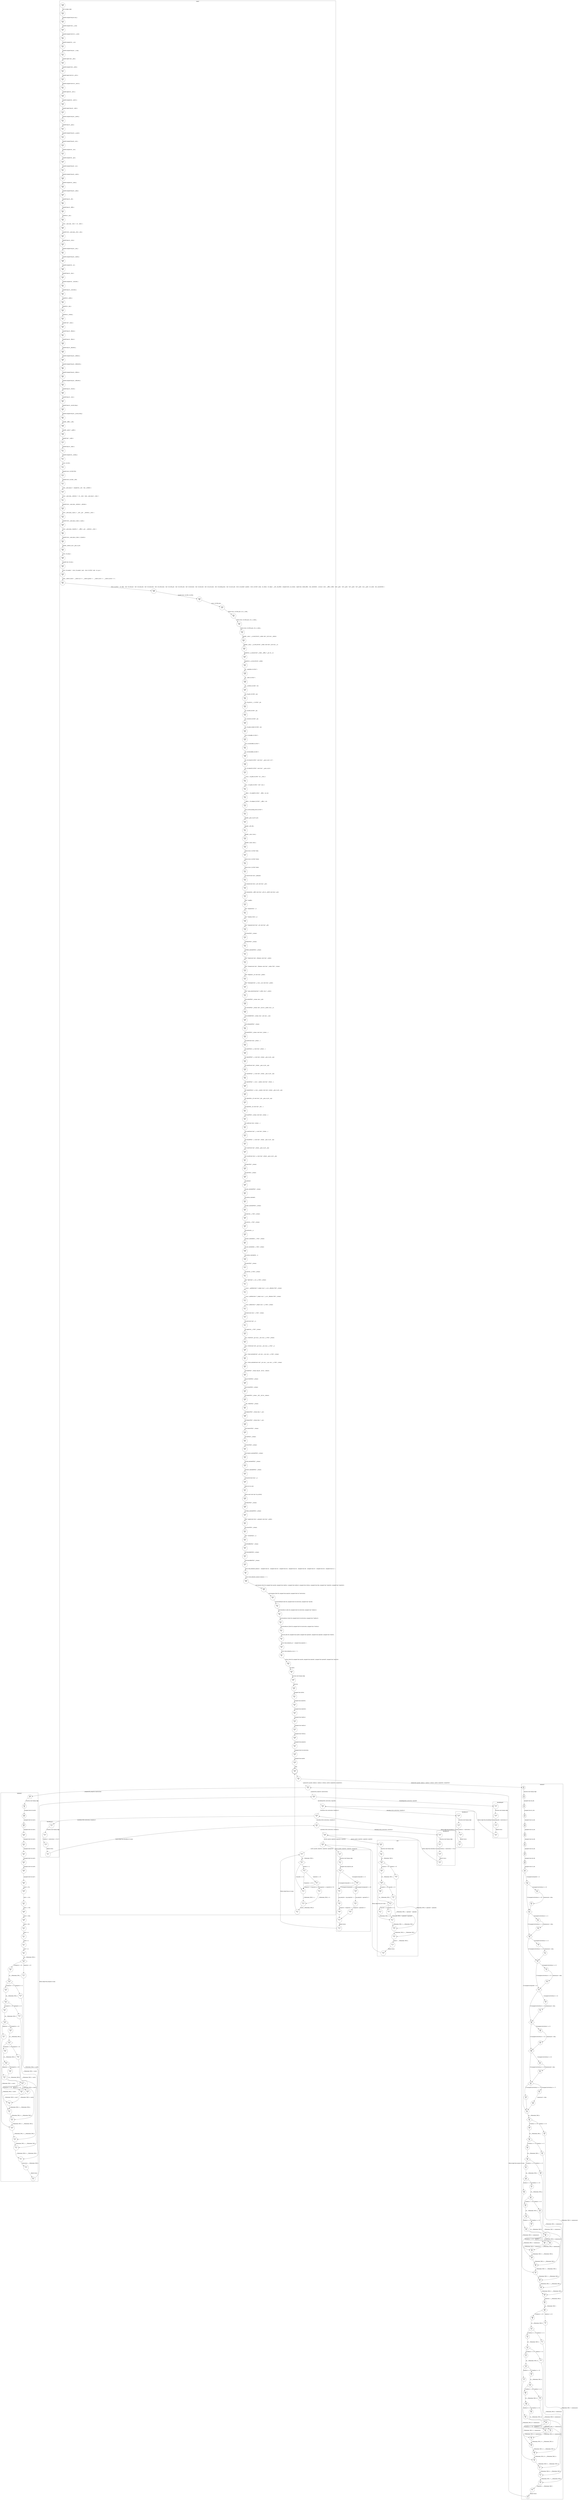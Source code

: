 digraph CFA {
188 [shape="circle" label="N188\n230"]
218 [shape="circle" label="N218\n229"]
219 [shape="circle" label="N219\n228"]
220 [shape="circle" label="N220\n227"]
221 [shape="circle" label="N221\n226"]
222 [shape="circle" label="N222\n225"]
223 [shape="circle" label="N223\n224"]
224 [shape="circle" label="N224\n223"]
225 [shape="circle" label="N225\n222"]
226 [shape="circle" label="N226\n221"]
227 [shape="circle" label="N227\n220"]
228 [shape="circle" label="N228\n219"]
229 [shape="circle" label="N229\n218"]
230 [shape="circle" label="N230\n217"]
231 [shape="circle" label="N231\n216"]
232 [shape="circle" label="N232\n215"]
233 [shape="circle" label="N233\n214"]
234 [shape="circle" label="N234\n213"]
235 [shape="circle" label="N235\n212"]
236 [shape="circle" label="N236\n211"]
237 [shape="circle" label="N237\n210"]
238 [shape="circle" label="N238\n209"]
239 [shape="circle" label="N239\n208"]
240 [shape="circle" label="N240\n207"]
241 [shape="circle" label="N241\n206"]
242 [shape="circle" label="N242\n205"]
243 [shape="circle" label="N243\n204"]
244 [shape="circle" label="N244\n203"]
245 [shape="circle" label="N245\n202"]
246 [shape="circle" label="N246\n201"]
247 [shape="circle" label="N247\n200"]
248 [shape="circle" label="N248\n199"]
249 [shape="circle" label="N249\n198"]
250 [shape="circle" label="N250\n197"]
251 [shape="circle" label="N251\n196"]
252 [shape="circle" label="N252\n195"]
253 [shape="circle" label="N253\n194"]
254 [shape="circle" label="N254\n193"]
255 [shape="circle" label="N255\n192"]
256 [shape="circle" label="N256\n191"]
257 [shape="circle" label="N257\n190"]
258 [shape="circle" label="N258\n189"]
259 [shape="circle" label="N259\n188"]
260 [shape="circle" label="N260\n187"]
261 [shape="circle" label="N261\n186"]
262 [shape="circle" label="N262\n185"]
263 [shape="circle" label="N263\n184"]
264 [shape="circle" label="N264\n183"]
265 [shape="circle" label="N265\n182"]
266 [shape="circle" label="N266\n181"]
267 [shape="circle" label="N267\n180"]
268 [shape="circle" label="N268\n179"]
269 [shape="circle" label="N269\n178"]
270 [shape="circle" label="N270\n177"]
271 [shape="circle" label="N271\n176"]
272 [shape="circle" label="N272\n175"]
273 [shape="circle" label="N273\n174"]
274 [shape="circle" label="N274\n173"]
275 [shape="circle" label="N275\n172"]
276 [shape="circle" label="N276\n171"]
277 [shape="circle" label="N277\n170"]
278 [shape="circle" label="N278\n169"]
279 [shape="circle" label="N279\n168"]
280 [shape="circle" label="N280\n167"]
281 [shape="circle" label="N281\n166"]
282 [shape="circle" label="N282\n165"]
283 [shape="circle" label="N283\n164"]
284 [shape="circle" label="N284\n163"]
285 [shape="circle" label="N285\n162"]
286 [shape="circle" label="N286\n161"]
287 [shape="circle" label="N287\n160"]
288 [shape="circle" label="N288\n159"]
289 [shape="circle" label="N289\n158"]
290 [shape="circle" label="N290\n157"]
291 [shape="circle" label="N291\n156"]
292 [shape="circle" label="N292\n155"]
293 [shape="circle" label="N293\n154"]
294 [shape="circle" label="N294\n153"]
295 [shape="circle" label="N295\n152"]
296 [shape="circle" label="N296\n151"]
297 [shape="circle" label="N297\n150"]
298 [shape="circle" label="N298\n149"]
299 [shape="circle" label="N299\n148"]
300 [shape="circle" label="N300\n147"]
301 [shape="circle" label="N301\n146"]
302 [shape="circle" label="N302\n145"]
303 [shape="circle" label="N303\n144"]
304 [shape="circle" label="N304\n143"]
305 [shape="circle" label="N305\n142"]
306 [shape="circle" label="N306\n141"]
307 [shape="circle" label="N307\n140"]
308 [shape="circle" label="N308\n139"]
309 [shape="circle" label="N309\n138"]
310 [shape="circle" label="N310\n137"]
311 [shape="circle" label="N311\n136"]
312 [shape="circle" label="N312\n135"]
313 [shape="circle" label="N313\n134"]
314 [shape="circle" label="N314\n133"]
315 [shape="circle" label="N315\n132"]
316 [shape="circle" label="N316\n131"]
317 [shape="circle" label="N317\n130"]
318 [shape="circle" label="N318\n129"]
319 [shape="circle" label="N319\n128"]
320 [shape="circle" label="N320\n127"]
321 [shape="circle" label="N321\n126"]
322 [shape="circle" label="N322\n125"]
323 [shape="circle" label="N323\n124"]
324 [shape="circle" label="N324\n123"]
325 [shape="circle" label="N325\n122"]
326 [shape="circle" label="N326\n121"]
327 [shape="circle" label="N327\n120"]
328 [shape="circle" label="N328\n119"]
329 [shape="circle" label="N329\n118"]
330 [shape="circle" label="N330\n117"]
331 [shape="circle" label="N331\n116"]
332 [shape="circle" label="N332\n115"]
333 [shape="circle" label="N333\n114"]
334 [shape="circle" label="N334\n113"]
335 [shape="circle" label="N335\n112"]
336 [shape="circle" label="N336\n111"]
337 [shape="circle" label="N337\n110"]
338 [shape="circle" label="N338\n109"]
339 [shape="circle" label="N339\n108"]
340 [shape="circle" label="N340\n107"]
341 [shape="circle" label="N341\n106"]
342 [shape="circle" label="N342\n105"]
343 [shape="circle" label="N343\n104"]
344 [shape="circle" label="N344\n103"]
345 [shape="circle" label="N345\n102"]
346 [shape="circle" label="N346\n101"]
347 [shape="circle" label="N347\n100"]
348 [shape="circle" label="N348\n99"]
349 [shape="circle" label="N349\n98"]
350 [shape="circle" label="N350\n97"]
351 [shape="circle" label="N351\n96"]
352 [shape="circle" label="N352\n95"]
353 [shape="circle" label="N353\n94"]
354 [shape="circle" label="N354\n93"]
355 [shape="circle" label="N355\n92"]
356 [shape="circle" label="N356\n91"]
357 [shape="circle" label="N357\n90"]
358 [shape="circle" label="N358\n89"]
359 [shape="circle" label="N359\n88"]
360 [shape="circle" label="N360\n87"]
361 [shape="circle" label="N361\n86"]
362 [shape="circle" label="N362\n85"]
363 [shape="circle" label="N363\n84"]
364 [shape="circle" label="N364\n83"]
365 [shape="circle" label="N365\n82"]
366 [shape="circle" label="N366\n81"]
367 [shape="circle" label="N367\n80"]
368 [shape="circle" label="N368\n79"]
369 [shape="circle" label="N369\n78"]
370 [shape="circle" label="N370\n77"]
371 [shape="circle" label="N371\n76"]
372 [shape="circle" label="N372\n75"]
373 [shape="circle" label="N373\n74"]
374 [shape="circle" label="N374\n73"]
375 [shape="circle" label="N375\n72"]
376 [shape="circle" label="N376\n71"]
377 [shape="circle" label="N377\n70"]
378 [shape="circle" label="N378\n69"]
379 [shape="circle" label="N379\n68"]
380 [shape="circle" label="N380\n67"]
381 [shape="circle" label="N381\n66"]
382 [shape="circle" label="N382\n65"]
383 [shape="circle" label="N383\n64"]
384 [shape="circle" label="N384\n63"]
385 [shape="circle" label="N385\n62"]
386 [shape="circle" label="N386\n61"]
387 [shape="circle" label="N387\n60"]
388 [shape="circle" label="N388\n59"]
389 [shape="circle" label="N389\n58"]
390 [shape="circle" label="N390\n57"]
391 [shape="circle" label="N391\n56"]
392 [shape="circle" label="N392\n55"]
393 [shape="circle" label="N393\n54"]
394 [shape="circle" label="N394\n53"]
395 [shape="circle" label="N395\n52"]
396 [shape="circle" label="N396\n51"]
397 [shape="circle" label="N397\n50"]
398 [shape="circle" label="N398\n49"]
399 [shape="circle" label="N399\n48"]
400 [shape="circle" label="N400\n47"]
401 [shape="circle" label="N401\n46"]
402 [shape="circle" label="N402\n45"]
403 [shape="circle" label="N403\n44"]
404 [shape="circle" label="N404\n43"]
405 [shape="circle" label="N405\n42"]
406 [shape="circle" label="N406\n41"]
407 [shape="circle" label="N407\n40"]
408 [shape="circle" label="N408\n39"]
409 [shape="circle" label="N409\n38"]
410 [shape="circle" label="N410\n37"]
411 [shape="circle" label="N411\n36"]
412 [shape="circle" label="N412\n35"]
413 [shape="circle" label="N413\n34"]
414 [shape="circle" label="N414\n33"]
415 [shape="circle" label="N415\n32"]
416 [shape="circle" label="N416\n31"]
417 [shape="circle" label="N417\n30"]
418 [shape="circle" label="N418\n29"]
419 [shape="circle" label="N419\n28"]
189 [shape="circle" label="N189\n27"]
190 [shape="circle" label="N190\n26"]
191 [shape="circle" label="N191\n25"]
192 [shape="circle" label="N192\n24"]
193 [shape="circle" label="N193\n23"]
194 [shape="circle" label="N194\n22"]
195 [shape="circle" label="N195\n21"]
196 [shape="circle" label="N196\n20"]
197 [shape="circle" label="N197\n19"]
198 [shape="circle" label="N198\n18"]
199 [shape="circle" label="N199\n17"]
200 [shape="doublecircle" label="N200\n16"]
201 [shape="circle" label="N201\n15"]
1 [shape="circle" label="N1\n94"]
2 [shape="circle" label="N2\n93"]
3 [shape="circle" label="N3\n92"]
4 [shape="circle" label="N4\n91"]
5 [shape="circle" label="N5\n90"]
6 [shape="circle" label="N6\n89"]
7 [shape="circle" label="N7\n88"]
8 [shape="circle" label="N8\n87"]
9 [shape="circle" label="N9\n86"]
10 [shape="diamond" label="N10\n85"]
11 [shape="circle" label="N11\n59"]
37 [shape="diamond" label="N37\n58"]
39 [shape="circle" label="N39\n57"]
41 [shape="diamond" label="N41\n56"]
43 [shape="circle" label="N43\n55"]
45 [shape="diamond" label="N45\n54"]
47 [shape="circle" label="N47\n53"]
49 [shape="diamond" label="N49\n52"]
51 [shape="circle" label="N51\n51"]
53 [shape="diamond" label="N53\n50"]
55 [shape="circle" label="N55\n49"]
57 [shape="diamond" label="N57\n48"]
59 [shape="circle" label="N59\n47"]
61 [shape="diamond" label="N61\n46"]
63 [shape="circle" label="N63\n45"]
64 [shape="circle" label="N64\n43"]
60 [shape="circle" label="N60\n41"]
56 [shape="circle" label="N56\n39"]
52 [shape="circle" label="N52\n37"]
48 [shape="circle" label="N48\n35"]
44 [shape="circle" label="N44\n33"]
40 [shape="circle" label="N40\n31"]
65 [shape="circle" label="N65\n30"]
66 [shape="diamond" label="N66\n29"]
68 [shape="circle" label="N68\n28"]
70 [shape="diamond" label="N70\n27"]
72 [shape="circle" label="N72\n26"]
74 [shape="diamond" label="N74\n25"]
76 [shape="circle" label="N76\n24"]
78 [shape="diamond" label="N78\n23"]
80 [shape="circle" label="N80\n22"]
82 [shape="diamond" label="N82\n21"]
84 [shape="circle" label="N84\n20"]
86 [shape="diamond" label="N86\n19"]
88 [shape="circle" label="N88\n18"]
90 [shape="diamond" label="N90\n17"]
92 [shape="circle" label="N92\n16"]
93 [shape="circle" label="N93\n14"]
89 [shape="circle" label="N89\n12"]
85 [shape="circle" label="N85\n10"]
81 [shape="circle" label="N81\n8"]
77 [shape="circle" label="N77\n6"]
73 [shape="circle" label="N73\n4"]
69 [shape="circle" label="N69\n2"]
94 [shape="circle" label="N94\n1"]
0 [shape="circle" label="N0\n0"]
203 [shape="circle" label="N203\n14"]
96 [shape="circle" label="N96\n47"]
97 [shape="circle" label="N97\n46"]
98 [shape="circle" label="N98\n45"]
99 [shape="circle" label="N99\n44"]
100 [shape="circle" label="N100\n43"]
101 [shape="circle" label="N101\n42"]
102 [shape="circle" label="N102\n41"]
103 [shape="circle" label="N103\n40"]
104 [shape="circle" label="N104\n39"]
105 [shape="circle" label="N105\n38"]
106 [shape="circle" label="N106\n37"]
107 [shape="circle" label="N107\n36"]
108 [shape="circle" label="N108\n35"]
109 [shape="circle" label="N109\n34"]
110 [shape="circle" label="N110\n33"]
111 [shape="circle" label="N111\n32"]
112 [shape="circle" label="N112\n31"]
113 [shape="circle" label="N113\n30"]
114 [shape="diamond" label="N114\n29"]
116 [shape="circle" label="N116\n28"]
118 [shape="diamond" label="N118\n27"]
120 [shape="circle" label="N120\n26"]
122 [shape="diamond" label="N122\n25"]
124 [shape="circle" label="N124\n24"]
126 [shape="diamond" label="N126\n23"]
128 [shape="circle" label="N128\n22"]
130 [shape="diamond" label="N130\n21"]
132 [shape="circle" label="N132\n20"]
134 [shape="diamond" label="N134\n19"]
136 [shape="circle" label="N136\n18"]
138 [shape="diamond" label="N138\n17"]
140 [shape="circle" label="N140\n16"]
141 [shape="circle" label="N141\n14"]
137 [shape="circle" label="N137\n12"]
133 [shape="circle" label="N133\n10"]
129 [shape="circle" label="N129\n8"]
125 [shape="circle" label="N125\n6"]
121 [shape="circle" label="N121\n4"]
117 [shape="circle" label="N117\n2"]
142 [shape="circle" label="N142\n1"]
95 [shape="circle" label="N95\n0"]
204 [shape="circle" label="N204\n13"]
144 [shape="circle" label="N144\n3"]
145 [shape="circle" label="N145\n2"]
146 [shape="circle" label="N146\n1"]
143 [shape="circle" label="N143\n0"]
205 [shape="circle" label="N205\n12"]
148 [shape="circle" label="N148\n3"]
149 [shape="circle" label="N149\n2"]
150 [shape="circle" label="N150\n1"]
147 [shape="circle" label="N147\n0"]
206 [shape="circle" label="N206\n11"]
152 [shape="circle" label="N152\n3"]
153 [shape="circle" label="N153\n2"]
154 [shape="circle" label="N154\n1"]
151 [shape="circle" label="N151\n0"]
207 [shape="circle" label="N207\n10"]
156 [shape="circle" label="N156\n3"]
157 [shape="circle" label="N157\n2"]
158 [shape="circle" label="N158\n1"]
155 [shape="circle" label="N155\n0"]
208 [shape="circle" label="N208\n9"]
160 [shape="circle" label="N160\n15"]
161 [shape="circle" label="N161\n14"]
162 [shape="diamond" label="N162\n13"]
164 [shape="circle" label="N164\n12"]
166 [shape="diamond" label="N166\n11"]
168 [shape="circle" label="N168\n10"]
170 [shape="diamond" label="N170\n9"]
172 [shape="circle" label="N172\n8"]
173 [shape="circle" label="N173\n6"]
169 [shape="circle" label="N169\n4"]
165 [shape="circle" label="N165\n2"]
174 [shape="circle" label="N174\n1"]
159 [shape="circle" label="N159\n0"]
209 [shape="circle" label="N209\n8"]
176 [shape="circle" label="N176\n11"]
177 [shape="circle" label="N177\n10"]
178 [shape="diamond" label="N178\n9"]
181 [shape="circle" label="N181\n7"]
185 [shape="circle" label="N185\n6"]
186 [shape="circle" label="N186\n5"]
179 [shape="circle" label="N179\n1"]
175 [shape="circle" label="N175\n0"]
210 [shape="circle" label="N210\n7"]
211 [shape="diamond" label="N211\n6"]
213 [shape="circle" label="N213\n2"]
216 [shape="circle" label="N216\n1"]
217 [shape="circle" label="N217\n0"]
215 [shape="diamond" label="N215\n5"]
212 [shape="diamond" label="N212\n4"]
214 [shape="circle" label="N214\n3"]
182 [shape="diamond" label="N182\n8"]
180 [shape="circle" label="N180\n4"]
183 [shape="circle" label="N183\n3"]
184 [shape="circle" label="N184\n2"]
171 [shape="circle" label="N171\n7"]
167 [shape="circle" label="N167\n5"]
163 [shape="circle" label="N163\n3"]
139 [shape="circle" label="N139\n15"]
135 [shape="circle" label="N135\n13"]
131 [shape="circle" label="N131\n11"]
127 [shape="circle" label="N127\n9"]
123 [shape="circle" label="N123\n7"]
119 [shape="circle" label="N119\n5"]
115 [shape="circle" label="N115\n3"]
91 [shape="circle" label="N91\n15"]
87 [shape="circle" label="N87\n13"]
83 [shape="circle" label="N83\n11"]
79 [shape="circle" label="N79\n9"]
75 [shape="circle" label="N75\n7"]
71 [shape="circle" label="N71\n5"]
67 [shape="circle" label="N67\n3"]
62 [shape="circle" label="N62\n44"]
58 [shape="circle" label="N58\n42"]
54 [shape="circle" label="N54\n40"]
50 [shape="circle" label="N50\n38"]
46 [shape="circle" label="N46\n36"]
42 [shape="circle" label="N42\n34"]
38 [shape="circle" label="N38\n32"]
12 [shape="diamond" label="N12\n84"]
13 [shape="diamond" label="N13\n81"]
16 [shape="diamond" label="N16\n78"]
19 [shape="diamond" label="N19\n75"]
22 [shape="diamond" label="N22\n72"]
25 [shape="diamond" label="N25\n69"]
28 [shape="diamond" label="N28\n66"]
31 [shape="diamond" label="N31\n63"]
34 [shape="circle" label="N34\n62"]
35 [shape="circle" label="N35\n61"]
36 [shape="circle" label="N36\n60"]
32 [shape="circle" label="N32\n65"]
33 [shape="circle" label="N33\n64"]
29 [shape="circle" label="N29\n68"]
30 [shape="circle" label="N30\n67"]
26 [shape="circle" label="N26\n71"]
27 [shape="circle" label="N27\n70"]
23 [shape="circle" label="N23\n74"]
24 [shape="circle" label="N24\n73"]
20 [shape="circle" label="N20\n77"]
21 [shape="circle" label="N21\n76"]
17 [shape="circle" label="N17\n80"]
18 [shape="circle" label="N18\n79"]
14 [shape="circle" label="N14\n83"]
15 [shape="circle" label="N15\n82"]
node [shape="circle"]
subgraph cluster_alu {
label="alu()"
160 -> 161 [label="Function start dummy edge"]
161 -> 162 [label="int __CPAchecker_TMP_0;"]
162 -> 163 [label="[opcode == 0]"]
162 -> 164 [label="[!(opcode == 0)]"]
164 -> 166 [label="int __CPAchecker_TMP_1;"]
166 -> 167 [label="[opcode == 3]"]
166 -> 168 [label="[!(opcode == 3)]"]
168 -> 170 [label="int __CPAchecker_TMP_2;"]
170 -> 171 [label="[opcode == 2]"]
170 -> 172 [label="[!(opcode == 2)]"]
172 -> 173 [label="__CPAchecker_TMP_2 = 0;"]
173 -> 169 [label="__CPAchecker_TMP_1 = __CPAchecker_TMP_2;"]
169 -> 165 [label="__CPAchecker_TMP_0 = __CPAchecker_TMP_1;"]
165 -> 174 [label="*aluOut = __CPAchecker_TMP_0;"]
174 -> 159 [label="default return"]
171 -> 173 [label="__CPAchecker_TMP_2 = operand1 & operand2;"]
167 -> 169 [label="__CPAchecker_TMP_1 = operand1 ^ operand2;"]
163 -> 165 [label="__CPAchecker_TMP_0 = operand1 + operand2;"]}
subgraph cluster_decodeLoc1 {
label="decodeLoc1()"
148 -> 149 [label="Function start dummy edge"]
149 -> 150 [label="*readLoc1 = (instruction >> 3) & 7;"]
150 -> 147 [label="default return"]}
subgraph cluster_decodeLoc2 {
label="decodeLoc2()"
152 -> 153 [label="Function start dummy edge"]
153 -> 154 [label="*readLoc2 = (instruction >> 6) & 7;"]
154 -> 151 [label="default return"]}
subgraph cluster_decodeLoc3 {
label="decodeLoc3()"
156 -> 157 [label="Function start dummy edge"]
157 -> 158 [label="*writeLoc = (instruction >> 9) & 7;"]
158 -> 155 [label="default return"]}
subgraph cluster_decodeOpcd {
label="decodeOpcd()"
144 -> 145 [label="Function start dummy edge"]
145 -> 146 [label="*opcode = instruction & 7;"]
146 -> 143 [label="default return"]}
subgraph cluster_main {
label="main()"
188 -> 218 [label="INIT GLOBAL VARS"]
218 -> 219 [label="typedef unsigned long int size_t;"]
219 -> 220 [label="typedef unsigned char __u_char;"]
220 -> 221 [label="typedef unsigned short int __u_short;"]
221 -> 222 [label="typedef unsigned int __u_int;"]
222 -> 223 [label="typedef unsigned long int __u_long;"]
223 -> 224 [label="typedef signed char __int8_t;"]
224 -> 225 [label="typedef unsigned char __uint8_t;"]
225 -> 226 [label="typedef signed short int __int16_t;"]
226 -> 227 [label="typedef unsigned short int __uint16_t;"]
227 -> 228 [label="typedef signed int __int32_t;"]
228 -> 229 [label="typedef unsigned int __uint32_t;"]
229 -> 230 [label="typedef signed long int __int64_t;"]
230 -> 231 [label="typedef unsigned long int __uint64_t;"]
231 -> 232 [label="typedef long int __quad_t;"]
232 -> 233 [label="typedef unsigned long int __u_quad_t;"]
233 -> 234 [label="typedef unsigned long int __dev_t;"]
234 -> 235 [label="typedef unsigned int __uid_t;"]
235 -> 236 [label="typedef unsigned int __gid_t;"]
236 -> 237 [label="typedef unsigned long int __ino_t;"]
237 -> 238 [label="typedef unsigned long int __ino64_t;"]
238 -> 239 [label="typedef unsigned int __mode_t;"]
239 -> 240 [label="typedef unsigned long int __nlink_t;"]
240 -> 241 [label="typedef long int __off_t;"]
241 -> 242 [label="typedef long int __off64_t;"]
242 -> 243 [label="typedef int __pid_t;"]
243 -> 244 [label="struct __anon_type___fsid_t {   int __val[2]; } ;"]
244 -> 245 [label="typedef struct __anon_type___fsid_t __fsid_t;"]
245 -> 246 [label="typedef long int __clock_t;"]
246 -> 247 [label="typedef unsigned long int __rlim_t;"]
247 -> 248 [label="typedef unsigned long int __rlim64_t;"]
248 -> 249 [label="typedef unsigned int __id_t;"]
249 -> 250 [label="typedef long int __time_t;"]
250 -> 251 [label="typedef unsigned int __useconds_t;"]
251 -> 252 [label="typedef long int __suseconds_t;"]
252 -> 253 [label="typedef int __daddr_t;"]
253 -> 254 [label="typedef int __key_t;"]
254 -> 255 [label="typedef int __clockid_t;"]
255 -> 256 [label="typedef void *__timer_t;"]
256 -> 257 [label="typedef long int __blksize_t;"]
257 -> 258 [label="typedef long int __blkcnt_t;"]
258 -> 259 [label="typedef long int __blkcnt64_t;"]
259 -> 260 [label="typedef unsigned long int __fsblkcnt_t;"]
260 -> 261 [label="typedef unsigned long int __fsblkcnt64_t;"]
261 -> 262 [label="typedef unsigned long int __fsfilcnt_t;"]
262 -> 263 [label="typedef unsigned long int __fsfilcnt64_t;"]
263 -> 264 [label="typedef long int __fsword_t;"]
264 -> 265 [label="typedef long int __ssize_t;"]
265 -> 266 [label="typedef long int __syscall_slong_t;"]
266 -> 267 [label="typedef unsigned long int __syscall_ulong_t;"]
267 -> 268 [label="typedef __off64_t __loff_t;"]
268 -> 269 [label="typedef __quad_t *__qaddr_t;"]
269 -> 270 [label="typedef char *__caddr_t;"]
270 -> 271 [label="typedef long int __intptr_t;"]
271 -> 272 [label="typedef unsigned int __socklen_t;"]
272 -> 273 [label="struct _IO_FILE ;"]
273 -> 274 [label="typedef struct _IO_FILE FILE;"]
274 -> 275 [label="typedef struct _IO_FILE __FILE;"]
275 -> 276 [label="union __anon_type_0 {   unsigned int __wch;   char __wchb[4]; } ;"]
276 -> 277 [label="struct __anon_type___mbstate_t {   int __count;   union __anon_type_0 __value; } ;"]
277 -> 278 [label="typedef struct __anon_type___mbstate_t __mbstate_t;"]
278 -> 279 [label="struct __anon_type__G_fpos_t {   __off_t __pos;   __mbstate_t __state; } ;"]
279 -> 280 [label="typedef struct __anon_type__G_fpos_t _G_fpos_t;"]
280 -> 281 [label="struct __anon_type__G_fpos64_t {   __off64_t __pos;   __mbstate_t __state; } ;"]
281 -> 282 [label="typedef struct __anon_type__G_fpos_t _G_fpos64_t;"]
282 -> 283 [label="typedef __builtin_va_list __gnuc_va_list;"]
283 -> 284 [label="struct _IO_jump_t ;"]
284 -> 285 [label="typedef void _IO_lock_t;"]
285 -> 286 [label="struct _IO_marker {   struct _IO_marker *_next;   struct _IO_FILE *_sbuf;   int _pos; } ;"]
286 -> 287 [label="enum __codecvt_result {   __codecvt_ok = 0,   __codecvt_partial = 1,   __codecvt_error = 2,   __codecvt_noconv = 3 } ;"]
287 -> 288 [label="struct _IO_FILE {   int _flags;   char *_IO_read_ptr;   char *_IO_read_end;   char *_IO_read_base;   char *_IO_write_base;   char *_IO_write_ptr;   char *_IO_write_end;   char *_IO_buf_base;   char *_IO_buf_end;   char *_IO_save_base;   char *_IO_backup_base;   char *_IO_save_end;   struct _IO_marker *_markers;   struct _IO_FILE *_chain;   int _fileno;   int _flags2;   __off_t _old_offset;   unsigned short _cur_column;   signed char _vtable_offset;   char _shortbuf[1];   _IO_lock_t *_lock;   __off64_t _offset;   void *__pad1;   void *__pad2;   void *__pad3;   void *__pad4;   size_t __pad5;   int _mode;   char _unused2[40]; } ;"]
288 -> 289 [label="typedef struct _IO_FILE _IO_FILE;"]
289 -> 290 [label="struct _IO_FILE_plus ;"]
290 -> 291 [label="extern struct _IO_FILE_plus _IO_2_1_stdin_;"]
291 -> 292 [label="extern struct _IO_FILE_plus _IO_2_1_stdout_;"]
292 -> 293 [label="extern struct _IO_FILE_plus _IO_2_1_stderr_;"]
293 -> 294 [label="typedef __ssize_t  __io_read_fn(void *__cookie, char *__buf, size_t __nbytes);"]
294 -> 295 [label="typedef __ssize_t  __io_write_fn(void *__cookie, const char *__buf, size_t __n);"]
295 -> 296 [label="typedef int __io_seek_fn(void *__cookie, __off64_t *__pos, int __w);"]
296 -> 297 [label="typedef int __io_close_fn(void *__cookie);"]
297 -> 298 [label="int __underflow(_IO_FILE *);"]
298 -> 299 [label="int __uflow(_IO_FILE *);"]
299 -> 300 [label="int __overflow(_IO_FILE *, int);"]
300 -> 301 [label="int _IO_getc(_IO_FILE *__fp);"]
301 -> 302 [label="int _IO_putc(int __c, _IO_FILE *__fp);"]
302 -> 303 [label="int _IO_feof(_IO_FILE *__fp);"]
303 -> 304 [label="int _IO_ferror(_IO_FILE *__fp);"]
304 -> 305 [label="int _IO_peekc_locked(_IO_FILE *__fp);"]
305 -> 306 [label="void _IO_flockfile(_IO_FILE *);"]
306 -> 307 [label="void _IO_funlockfile(_IO_FILE *);"]
307 -> 308 [label="int _IO_ftrylockfile(_IO_FILE *);"]
308 -> 309 [label="int _IO_vfscanf(_IO_FILE *, const char *, __gnuc_va_list , int *);"]
309 -> 310 [label="int _IO_vfprintf(_IO_FILE *, const char *, __gnuc_va_list );"]
310 -> 311 [label="__ssize_t  _IO_padn(_IO_FILE *, int, __ssize_t );"]
311 -> 312 [label="size_t  _IO_sgetn(_IO_FILE *, void *, size_t );"]
312 -> 313 [label="__off64_t  _IO_seekoff(_IO_FILE *, __off64_t , int, int);"]
313 -> 314 [label="__off64_t  _IO_seekpos(_IO_FILE *, __off64_t , int);"]
314 -> 315 [label="void _IO_free_backup_area(_IO_FILE *);"]
315 -> 316 [label="typedef __gnuc_va_list va_list;"]
316 -> 317 [label="typedef __off_t off_t;"]
317 -> 318 [label="typedef __ssize_t ssize_t;"]
318 -> 319 [label="typedef _G_fpos_t fpos_t;"]
319 -> 320 [label="extern struct _IO_FILE *stdin;"]
320 -> 321 [label="extern struct _IO_FILE *stdout;"]
321 -> 322 [label="extern struct _IO_FILE *stderr;"]
322 -> 323 [label="int remove(const char *__filename);"]
323 -> 324 [label="int rename(const char *__old, const char *__new);"]
324 -> 325 [label="int renameat(int __oldfd, const char *__old, int __newfd, const char *__new);"]
325 -> 326 [label="FILE * tmpfile();"]
326 -> 327 [label="char * tmpnam(char *__s);"]
327 -> 328 [label="char * tmpnam_r(char *__s);"]
328 -> 329 [label="char * tempnam(const char *__dir, const char *__pfx);"]
329 -> 330 [label="int fclose(FILE *__stream);"]
330 -> 331 [label="int fflush(FILE *__stream);"]
331 -> 332 [label="int fflush_unlocked(FILE *__stream);"]
332 -> 333 [label="FILE * fopen(const char *__filename, const char *__modes);"]
333 -> 334 [label="FILE * freopen(const char *__filename, const char *__modes, FILE *__stream);"]
334 -> 335 [label="FILE * fdopen(int __fd, const char *__modes);"]
335 -> 336 [label="FILE * fmemopen(void *__s, size_t __len, const char *__modes);"]
336 -> 337 [label="FILE * open_memstream(char **__bufloc, size_t *__sizeloc);"]
337 -> 338 [label="void setbuf(FILE *__stream, char *__buf);"]
338 -> 339 [label="int setvbuf(FILE *__stream, char *__buf, int __modes, size_t __n);"]
339 -> 340 [label="void setbuffer(FILE *__stream, char *__buf, size_t __size);"]
340 -> 341 [label="void setlinebuf(FILE *__stream);"]
341 -> 342 [label="int fprintf(FILE *__stream, const char *__format, ...);"]
342 -> 343 [label="int printf(const char *__format, ...);"]
343 -> 344 [label="int sprintf(char *__s, const char *__format, ...);"]
344 -> 345 [label="int vfprintf(FILE *__s, const char *__format, __gnuc_va_list __arg);"]
345 -> 346 [label="int vprintf(const char *__format, __gnuc_va_list __arg);"]
346 -> 347 [label="int vsprintf(char *__s, const char *__format, __gnuc_va_list __arg);"]
347 -> 348 [label="int snprintf(char *__s, size_t __maxlen, const char *__format, ...);"]
348 -> 349 [label="int vsnprintf(char *__s, size_t __maxlen, const char *__format, __gnuc_va_list __arg);"]
349 -> 350 [label="int vdprintf(int __fd, const char *__fmt, __gnuc_va_list __arg);"]
350 -> 351 [label="int dprintf(int __fd, const char *__fmt, ...);"]
351 -> 352 [label="int fscanf(FILE *__stream, const char *__format, ...);"]
352 -> 353 [label="int scanf(const char *__format, ...);"]
353 -> 354 [label="int sscanf(const char *__s, const char *__format, ...);"]
354 -> 355 [label="int vfscanf(FILE *__s, const char *__format, __gnuc_va_list __arg);"]
355 -> 356 [label="int vscanf(const char *__format, __gnuc_va_list __arg);"]
356 -> 357 [label="int vsscanf(const char *__s, const char *__format, __gnuc_va_list __arg);"]
357 -> 358 [label="int fgetc(FILE *__stream);"]
358 -> 359 [label="int getc(FILE *__stream);"]
359 -> 360 [label="int getchar();"]
360 -> 361 [label="int getc_unlocked(FILE *__stream);"]
361 -> 362 [label="int getchar_unlocked();"]
362 -> 363 [label="int fgetc_unlocked(FILE *__stream);"]
363 -> 364 [label="int fputc(int __c, FILE *__stream);"]
364 -> 365 [label="int putc(int __c, FILE *__stream);"]
365 -> 366 [label="int putchar(int __c);"]
366 -> 367 [label="int fputc_unlocked(int __c, FILE *__stream);"]
367 -> 368 [label="int putc_unlocked(int __c, FILE *__stream);"]
368 -> 369 [label="int putchar_unlocked(int __c);"]
369 -> 370 [label="int getw(FILE *__stream);"]
370 -> 371 [label="int putw(int __w, FILE *__stream);"]
371 -> 372 [label="char * fgets(char *__s, int __n, FILE *__stream);"]
372 -> 373 [label="__ssize_t  __getdelim(char **__lineptr, size_t *__n, int __delimiter, FILE *__stream);"]
373 -> 374 [label="__ssize_t  getdelim(char **__lineptr, size_t *__n, int __delimiter, FILE *__stream);"]
374 -> 375 [label="__ssize_t  getline(char **__lineptr, size_t *__n, FILE *__stream);"]
375 -> 376 [label="int fputs(const char *__s, FILE *__stream);"]
376 -> 377 [label="int puts(const char *__s);"]
377 -> 378 [label="int ungetc(int __c, FILE *__stream);"]
378 -> 379 [label="size_t  fread(void *__ptr, size_t __size, size_t __n, FILE *__stream);"]
379 -> 380 [label="size_t  fwrite(const void *__ptr, size_t __size, size_t __n, FILE *__s);"]
380 -> 381 [label="size_t  fread_unlocked(void *__ptr, size_t __size, size_t __n, FILE *__stream);"]
381 -> 382 [label="size_t  fwrite_unlocked(const void *__ptr, size_t __size, size_t __n, FILE *__stream);"]
382 -> 383 [label="int fseek(FILE *__stream, long int __off, int __whence);"]
383 -> 384 [label="long int ftell(FILE *__stream);"]
384 -> 385 [label="void rewind(FILE *__stream);"]
385 -> 386 [label="int fseeko(FILE *__stream, __off_t __off, int __whence);"]
386 -> 387 [label="__off_t  ftello(FILE *__stream);"]
387 -> 388 [label="int fgetpos(FILE *__stream, fpos_t *__pos);"]
388 -> 389 [label="int fsetpos(FILE *__stream, fpos_t *__pos);"]
389 -> 390 [label="void clearerr(FILE *__stream);"]
390 -> 391 [label="int feof(FILE *__stream);"]
391 -> 392 [label="int ferror(FILE *__stream);"]
392 -> 393 [label="void clearerr_unlocked(FILE *__stream);"]
393 -> 394 [label="int feof_unlocked(FILE *__stream);"]
394 -> 395 [label="int ferror_unlocked(FILE *__stream);"]
395 -> 396 [label="void perror(const char *__s);"]
396 -> 397 [label="extern int sys_nerr;"]
397 -> 398 [label="extern const const char *sys_errlist[];"]
398 -> 399 [label="int fileno(FILE *__stream);"]
399 -> 400 [label="int fileno_unlocked(FILE *__stream);"]
400 -> 401 [label="FILE * popen(const char *__command, const char *__modes);"]
401 -> 402 [label="int pclose(FILE *__stream);"]
402 -> 403 [label="char * ctermid(char *__s);"]
403 -> 404 [label="void flockfile(FILE *__stream);"]
404 -> 405 [label="int ftrylockfile(FILE *__stream);"]
405 -> 406 [label="void funlockfile(FILE *__stream);"]
406 -> 407 [label="struct state_elements_memory {   unsigned char m2;   unsigned char m3;   unsigned char m4;   unsigned char m5;   unsigned char m6;   unsigned char m7;   unsigned char m0;   unsigned char m1; } ;"]
407 -> 408 [label="struct state_elements_memory smemory = {  };"]
408 -> 409 [label="void memory(_Bool clk, unsigned char opcode, unsigned char readLoc1, unsigned char readLoc2, unsigned char writeLoc, unsigned char data, unsigned char *memOut1, unsigned char *memOut2);"]
409 -> 410 [label="void program(_Bool clk, unsigned char progCntr, unsigned short int *instruction);"]
410 -> 411 [label="void decodeOpcd(_Bool clk, unsigned short int instruction, unsigned char *opcode);"]
411 -> 412 [label="void decodeLoc1(_Bool clk, unsigned short int instruction, unsigned char *readLoc1);"]
412 -> 413 [label="void decodeLoc2(_Bool clk, unsigned short int instruction, unsigned char *readLoc2);"]
413 -> 414 [label="void decodeLoc3(_Bool clk, unsigned short int instruction, unsigned char *writeLoc);"]
414 -> 415 [label="void alu(_Bool clk, unsigned char opcode, unsigned char operand1, unsigned char operand2, unsigned char *aluOut);"]
415 -> 416 [label="struct state_elements_pc {   unsigned char progCntr; } ;"]
416 -> 417 [label="struct state_elements_pc spc = {  };"]
417 -> 418 [label="void pc(_Bool clk, unsigned char opcode, unsigned char operand1, unsigned char operand2, unsigned char *progCntr);"]
418 -> 419 [label="int main();"]
419 -> 189 [label="Function start dummy edge"]
189 -> 190 [label="_Bool clk;"]
190 -> 191 [label="unsigned char aluOut;"]
191 -> 192 [label="unsigned char memOut1;"]
192 -> 193 [label="unsigned char memOut2;"]
193 -> 194 [label="unsigned char readLoc1;"]
194 -> 195 [label="unsigned char readLoc2;"]
195 -> 196 [label="unsigned char writeLoc;"]
196 -> 197 [label="unsigned char progCntr;"]
197 -> 198 [label="unsigned short int instruction;"]
198 -> 199 [label="unsigned char opcode;"]
199 -> 200 [label="while"]
200 -> 201 [label=""]
201 -> 203 [label="memory(clk, opcode, readLoc1, readLoc2, writeLoc, aluOut, &memOut1, &memOut2);" style="dotted" arrowhead="empty"]
203 -> 204 [label="program(clk, progCntr, &instruction);" style="dotted" arrowhead="empty"]
204 -> 205 [label="decodeOpcd(clk, instruction, &opcode);" style="dotted" arrowhead="empty"]
205 -> 206 [label="decodeLoc1(clk, instruction, &readLoc1);" style="dotted" arrowhead="empty"]
206 -> 207 [label="decodeLoc2(clk, instruction, &readLoc2);" style="dotted" arrowhead="empty"]
207 -> 208 [label="decodeLoc3(clk, instruction, &writeLoc);" style="dotted" arrowhead="empty"]
208 -> 209 [label="alu(clk, opcode, memOut1, memOut2, &aluOut);" style="dotted" arrowhead="empty"]
209 -> 210 [label="pc(clk, opcode, memOut1, memOut2, &progCntr);" style="dotted" arrowhead="empty"]
210 -> 211 [label="int __CPAchecker_TMP_0;"]
211 -> 215 [label="[opcode == 1]"]
211 -> 213 [label="[!(opcode == 1)]"]
213 -> 216 [label="__CPAchecker_TMP_0 = 1;"]
216 -> 217 [label="assert(__CPAchecker_TMP_0);"]
217 -> 200 [label=""]
215 -> 212 [label="[memOut1 == 0]"]
215 -> 213 [label="[!(memOut1 == 0)]"]
212 -> 213 [label="[progCntr == (memOut2 & 7)]"]
212 -> 214 [label="[!(progCntr == (memOut2 & 7))]"]
214 -> 216 [label="__CPAchecker_TMP_0 = 0;"]}
subgraph cluster_memory {
label="memory()"
1 -> 2 [label="Function start dummy edge"]
2 -> 3 [label="unsigned char m0_old;"]
3 -> 4 [label="unsigned char m1_old;"]
4 -> 5 [label="unsigned char m2_old;"]
5 -> 6 [label="unsigned char m3_old;"]
6 -> 7 [label="unsigned char m4_old;"]
7 -> 8 [label="unsigned char m5_old;"]
8 -> 9 [label="unsigned char m6_old;"]
9 -> 10 [label="unsigned char m7_old;"]
10 -> 12 [label="[((unsigned int)opcode) != 1]"]
10 -> 11 [label="[!(((unsigned int)opcode) != 1)]"]
11 -> 37 [label="int __CPAchecker_TMP_0;"]
37 -> 38 [label="[readLoc1 == 0]"]
37 -> 39 [label="[!(readLoc1 == 0)]"]
39 -> 41 [label="int __CPAchecker_TMP_1;"]
41 -> 42 [label="[readLoc1 == 1]"]
41 -> 43 [label="[!(readLoc1 == 1)]"]
43 -> 45 [label="int __CPAchecker_TMP_2;"]
45 -> 46 [label="[readLoc1 == 2]"]
45 -> 47 [label="[!(readLoc1 == 2)]"]
47 -> 49 [label="int __CPAchecker_TMP_3;"]
49 -> 50 [label="[readLoc1 == 3]"]
49 -> 51 [label="[!(readLoc1 == 3)]"]
51 -> 53 [label="int __CPAchecker_TMP_4;"]
53 -> 54 [label="[readLoc1 == 4]"]
53 -> 55 [label="[!(readLoc1 == 4)]"]
55 -> 57 [label="int __CPAchecker_TMP_5;"]
57 -> 58 [label="[readLoc1 == 5]"]
57 -> 59 [label="[!(readLoc1 == 5)]"]
59 -> 61 [label="int __CPAchecker_TMP_6;"]
61 -> 62 [label="[readLoc1 == 6]"]
61 -> 63 [label="[!(readLoc1 == 6)]"]
63 -> 64 [label="__CPAchecker_TMP_6 = smemory.m7;"]
64 -> 60 [label="__CPAchecker_TMP_5 = __CPAchecker_TMP_6;"]
60 -> 56 [label="__CPAchecker_TMP_4 = __CPAchecker_TMP_5;"]
56 -> 52 [label="__CPAchecker_TMP_3 = __CPAchecker_TMP_4;"]
52 -> 48 [label="__CPAchecker_TMP_2 = __CPAchecker_TMP_3;"]
48 -> 44 [label="__CPAchecker_TMP_1 = __CPAchecker_TMP_2;"]
44 -> 40 [label="__CPAchecker_TMP_0 = __CPAchecker_TMP_1;"]
40 -> 65 [label="*memOut1 = __CPAchecker_TMP_0;"]
65 -> 66 [label="int __CPAchecker_TMP_7;"]
66 -> 67 [label="[readLoc2 == 0]"]
66 -> 68 [label="[!(readLoc2 == 0)]"]
68 -> 70 [label="int __CPAchecker_TMP_8;"]
70 -> 71 [label="[readLoc2 == 1]"]
70 -> 72 [label="[!(readLoc2 == 1)]"]
72 -> 74 [label="int __CPAchecker_TMP_9;"]
74 -> 75 [label="[readLoc2 == 2]"]
74 -> 76 [label="[!(readLoc2 == 2)]"]
76 -> 78 [label="int __CPAchecker_TMP_10;"]
78 -> 79 [label="[readLoc2 == 3]"]
78 -> 80 [label="[!(readLoc2 == 3)]"]
80 -> 82 [label="int __CPAchecker_TMP_11;"]
82 -> 83 [label="[readLoc2 == 4]"]
82 -> 84 [label="[!(readLoc2 == 4)]"]
84 -> 86 [label="int __CPAchecker_TMP_12;"]
86 -> 87 [label="[readLoc2 == 5]"]
86 -> 88 [label="[!(readLoc2 == 5)]"]
88 -> 90 [label="int __CPAchecker_TMP_13;"]
90 -> 91 [label="[readLoc2 == 6]"]
90 -> 92 [label="[!(readLoc2 == 6)]"]
92 -> 93 [label="__CPAchecker_TMP_13 = smemory.m7;"]
93 -> 89 [label="__CPAchecker_TMP_12 = __CPAchecker_TMP_13;"]
89 -> 85 [label="__CPAchecker_TMP_11 = __CPAchecker_TMP_12;"]
85 -> 81 [label="__CPAchecker_TMP_10 = __CPAchecker_TMP_11;"]
81 -> 77 [label="__CPAchecker_TMP_9 = __CPAchecker_TMP_10;"]
77 -> 73 [label="__CPAchecker_TMP_8 = __CPAchecker_TMP_9;"]
73 -> 69 [label="__CPAchecker_TMP_7 = __CPAchecker_TMP_8;"]
69 -> 94 [label="*memOut2 = __CPAchecker_TMP_7;"]
94 -> 0 [label="default return"]
91 -> 93 [label="__CPAchecker_TMP_13 = smemory.m6;"]
87 -> 89 [label="__CPAchecker_TMP_12 = smemory.m5;"]
83 -> 85 [label="__CPAchecker_TMP_11 = smemory.m5;"]
79 -> 81 [label="__CPAchecker_TMP_10 = smemory.m3;"]
75 -> 77 [label="__CPAchecker_TMP_9 = smemory.m2;"]
71 -> 73 [label="__CPAchecker_TMP_8 = smemory.m1;"]
67 -> 69 [label="__CPAchecker_TMP_7 = smemory.m0;"]
62 -> 64 [label="__CPAchecker_TMP_6 = smemory.m6;"]
58 -> 60 [label="__CPAchecker_TMP_5 = smemory.m5;"]
54 -> 56 [label="__CPAchecker_TMP_4 = smemory.m5;"]
50 -> 52 [label="__CPAchecker_TMP_3 = smemory.m3;"]
46 -> 48 [label="__CPAchecker_TMP_2 = smemory.m2;"]
42 -> 44 [label="__CPAchecker_TMP_1 = smemory.m1;"]
38 -> 40 [label="__CPAchecker_TMP_0 = smemory.m0;"]
12 -> 14 [label="[((unsigned int)writeLoc) == 0]"]
12 -> 13 [label="[!(((unsigned int)writeLoc) == 0)]"]
13 -> 17 [label="[((unsigned int)writeLoc) == 1]"]
13 -> 16 [label="[!(((unsigned int)writeLoc) == 1)]"]
16 -> 20 [label="[((unsigned int)writeLoc) == 2]"]
16 -> 19 [label="[!(((unsigned int)writeLoc) == 2)]"]
19 -> 23 [label="[((unsigned int)writeLoc) == 3]"]
19 -> 22 [label="[!(((unsigned int)writeLoc) == 3)]"]
22 -> 26 [label="[((unsigned int)writeLoc) == 4]"]
22 -> 25 [label="[!(((unsigned int)writeLoc) == 4)]"]
25 -> 29 [label="[((unsigned int)writeLoc) == 5]"]
25 -> 28 [label="[!(((unsigned int)writeLoc) == 5)]"]
28 -> 32 [label="[((unsigned int)writeLoc) == 6]"]
28 -> 31 [label="[!(((unsigned int)writeLoc) == 6)]"]
31 -> 35 [label="[((unsigned int)writeLoc) == 7]"]
31 -> 34 [label="[!(((unsigned int)writeLoc) == 7)]"]
34 -> 11 [label=""]
35 -> 36 [label="smemory.m7 = data;"]
36 -> 11 [label=""]
32 -> 33 [label="smemory.m6 = data;"]
33 -> 31 [label=""]
29 -> 30 [label="smemory.m5 = data;"]
30 -> 28 [label=""]
26 -> 27 [label="smemory.m4 = data;"]
27 -> 25 [label=""]
23 -> 24 [label="smemory.m3 = data;"]
24 -> 22 [label=""]
20 -> 21 [label="smemory.m2 = data;"]
21 -> 19 [label=""]
17 -> 18 [label="smemory.m1 = data;"]
18 -> 16 [label=""]
14 -> 15 [label="smemory.m0 = data;"]
15 -> 13 [label=""]}
subgraph cluster_pc {
label="pc()"
176 -> 177 [label="Function start dummy edge"]
177 -> 178 [label="unsigned char progCntr_old;"]
178 -> 182 [label="[((unsigned int)opcode) == 1]"]
178 -> 181 [label="[!(((unsigned int)opcode) == 1)]"]
181 -> 185 [label="spc.progCntr = (spc.progCntr) + 1;"]
185 -> 186 [label="*progCntr = (*progCntr) + 1;"]
186 -> 179 [label=""]
179 -> 175 [label="default return"]
182 -> 180 [label="[((unsigned int)operand1) == 0]"]
182 -> 181 [label="[!(((unsigned int)operand1) == 0)]"]
180 -> 183 [label="spc.progCntr = operand2 & 7;"]
183 -> 184 [label="*progCntr = operand2 & 7;"]
184 -> 179 [label=""]}
subgraph cluster_program {
label="program()"
96 -> 97 [label="Function start dummy edge"]
97 -> 98 [label="unsigned short int instr0;"]
98 -> 99 [label="unsigned short int instr1;"]
99 -> 100 [label="unsigned short int instr2;"]
100 -> 101 [label="unsigned short int instr3;"]
101 -> 102 [label="unsigned short int instr4;"]
102 -> 103 [label="unsigned short int instr5;"]
103 -> 104 [label="unsigned short int instr6;"]
104 -> 105 [label="unsigned short int instr7;"]
105 -> 106 [label="instr0 = 576;"]
106 -> 107 [label="instr1 = 1152;"]
107 -> 108 [label="instr2 = 1728;"]
108 -> 109 [label="instr3 = 2304;"]
109 -> 110 [label="instr4 = 505;"]
110 -> 111 [label="instr5 = 0;"]
111 -> 112 [label="instr6 = 0;"]
112 -> 113 [label="instr7 = 0;"]
113 -> 114 [label="int __CPAchecker_TMP_0;"]
114 -> 115 [label="[progCntr == 0]"]
114 -> 116 [label="[!(progCntr == 0)]"]
116 -> 118 [label="int __CPAchecker_TMP_1;"]
118 -> 119 [label="[progCntr == 1]"]
118 -> 120 [label="[!(progCntr == 1)]"]
120 -> 122 [label="int __CPAchecker_TMP_2;"]
122 -> 123 [label="[progCntr == 2]"]
122 -> 124 [label="[!(progCntr == 2)]"]
124 -> 126 [label="int __CPAchecker_TMP_3;"]
126 -> 127 [label="[progCntr == 3]"]
126 -> 128 [label="[!(progCntr == 3)]"]
128 -> 130 [label="int __CPAchecker_TMP_4;"]
130 -> 131 [label="[progCntr == 4]"]
130 -> 132 [label="[!(progCntr == 4)]"]
132 -> 134 [label="int __CPAchecker_TMP_5;"]
134 -> 135 [label="[progCntr == 5]"]
134 -> 136 [label="[!(progCntr == 5)]"]
136 -> 138 [label="int __CPAchecker_TMP_6;"]
138 -> 139 [label="[progCntr == 6]"]
138 -> 140 [label="[!(progCntr == 6)]"]
140 -> 141 [label="__CPAchecker_TMP_6 = instr7;"]
141 -> 137 [label="__CPAchecker_TMP_5 = __CPAchecker_TMP_6;"]
137 -> 133 [label="__CPAchecker_TMP_4 = __CPAchecker_TMP_5;"]
133 -> 129 [label="__CPAchecker_TMP_3 = __CPAchecker_TMP_4;"]
129 -> 125 [label="__CPAchecker_TMP_2 = __CPAchecker_TMP_3;"]
125 -> 121 [label="__CPAchecker_TMP_1 = __CPAchecker_TMP_2;"]
121 -> 117 [label="__CPAchecker_TMP_0 = __CPAchecker_TMP_1;"]
117 -> 142 [label="*instruction = __CPAchecker_TMP_0;"]
142 -> 95 [label="default return"]
139 -> 141 [label="__CPAchecker_TMP_6 = instr6;"]
135 -> 137 [label="__CPAchecker_TMP_5 = instr5;"]
131 -> 133 [label="__CPAchecker_TMP_4 = instr4;"]
127 -> 129 [label="__CPAchecker_TMP_3 = instr3;"]
123 -> 125 [label="__CPAchecker_TMP_2 = instr2;"]
119 -> 121 [label="__CPAchecker_TMP_1 = instr1;"]
115 -> 117 [label="__CPAchecker_TMP_0 = instr0;"]}
201 -> 1 [label="memory(clk, opcode, readLoc1, readLoc2, writeLoc, aluOut, &memOut1, &memOut2)"]
0 -> 203 [label="Return edge from memory to main"]
203 -> 96 [label="program(clk, progCntr, &instruction)"]
95 -> 204 [label="Return edge from program to main"]
204 -> 144 [label="decodeOpcd(clk, instruction, &opcode)"]
143 -> 205 [label="Return edge from decodeOpcd to main"]
205 -> 148 [label="decodeLoc1(clk, instruction, &readLoc1)"]
147 -> 206 [label="Return edge from decodeLoc1 to main"]
206 -> 152 [label="decodeLoc2(clk, instruction, &readLoc2)"]
151 -> 207 [label="Return edge from decodeLoc2 to main"]
207 -> 156 [label="decodeLoc3(clk, instruction, &writeLoc)"]
155 -> 208 [label="Return edge from decodeLoc3 to main"]
208 -> 160 [label="alu(clk, opcode, memOut1, memOut2, &aluOut)"]
159 -> 209 [label="Return edge from alu to main"]
209 -> 176 [label="pc(clk, opcode, memOut1, memOut2, &progCntr)"]
175 -> 210 [label="Return edge from pc to main"]}